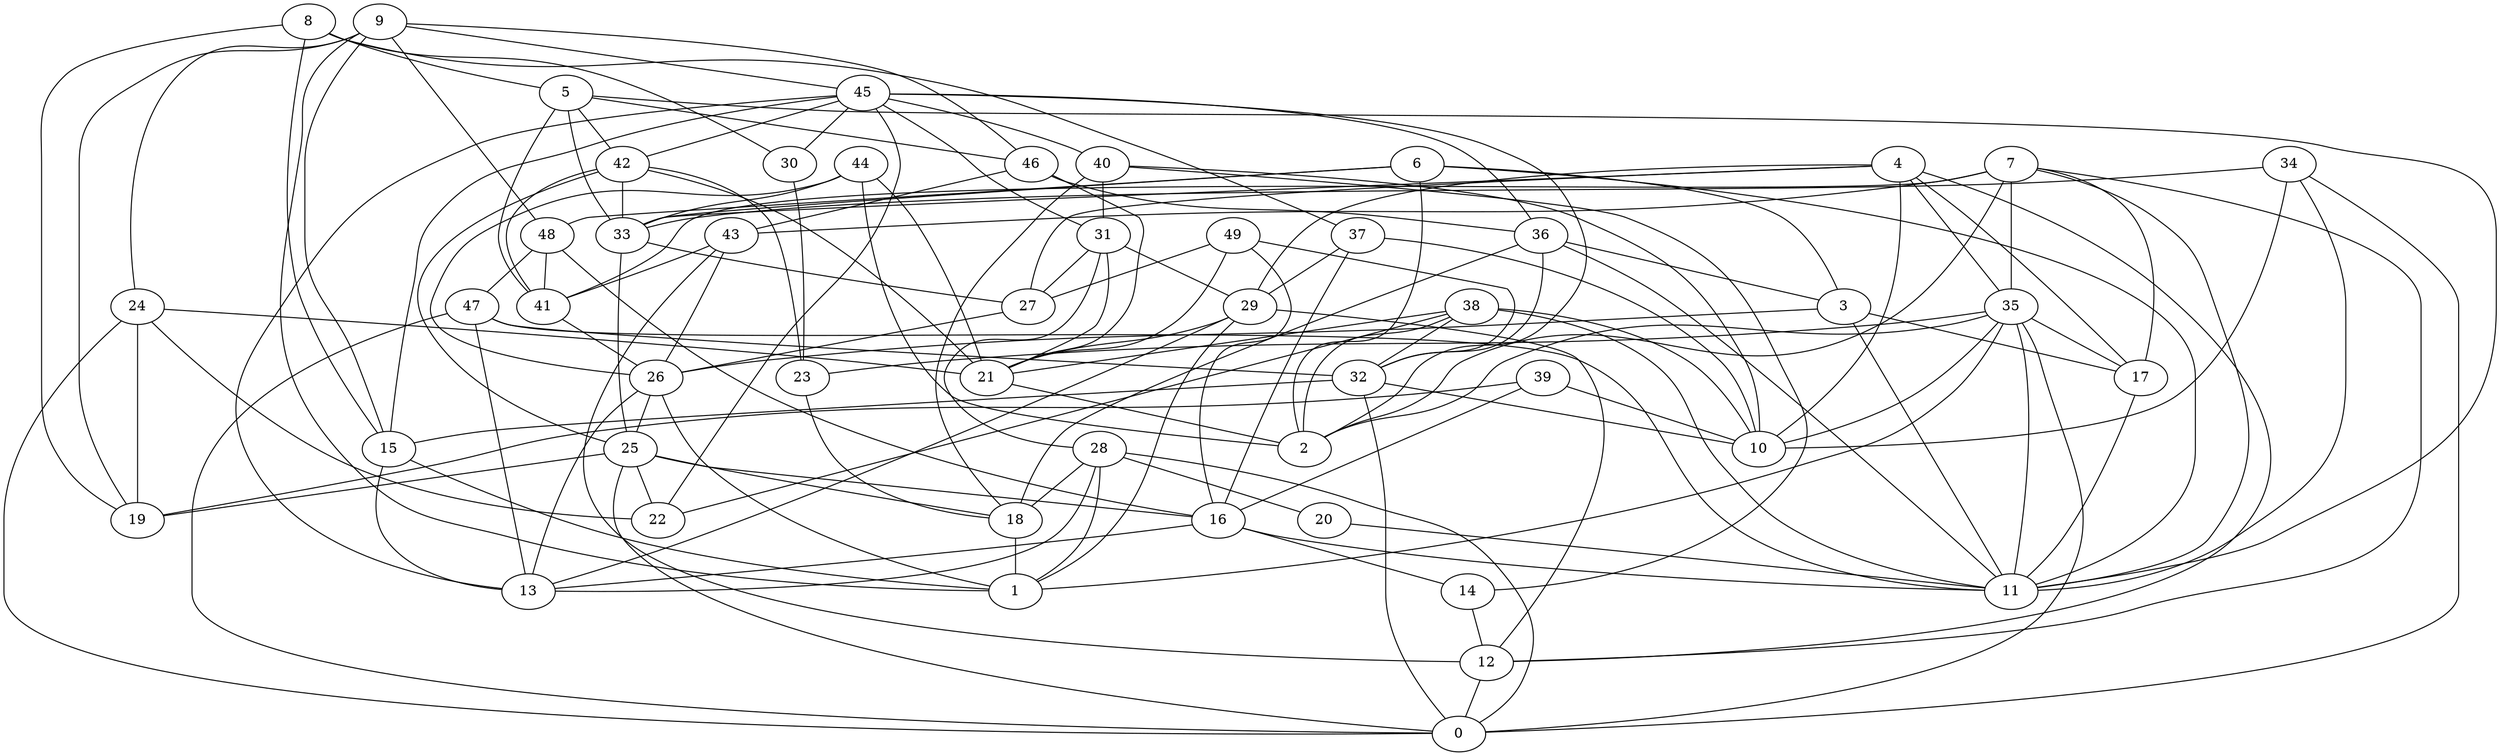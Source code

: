 digraph GG_graph {

subgraph G_graph {
edge [color = black]
"15" -> "1" [dir = none]
"15" -> "13" [dir = none]
"25" -> "19" [dir = none]
"25" -> "0" [dir = none]
"25" -> "18" [dir = none]
"25" -> "16" [dir = none]
"26" -> "1" [dir = none]
"26" -> "13" [dir = none]
"49" -> "21" [dir = none]
"49" -> "32" [dir = none]
"42" -> "41" [dir = none]
"42" -> "25" [dir = none]
"42" -> "33" [dir = none]
"42" -> "21" [dir = none]
"4" -> "33" [dir = none]
"4" -> "12" [dir = none]
"4" -> "10" [dir = none]
"5" -> "41" [dir = none]
"5" -> "46" [dir = none]
"5" -> "33" [dir = none]
"5" -> "42" [dir = none]
"46" -> "21" [dir = none]
"46" -> "36" [dir = none]
"48" -> "47" [dir = none]
"48" -> "41" [dir = none]
"28" -> "20" [dir = none]
"28" -> "1" [dir = none]
"28" -> "13" [dir = none]
"44" -> "33" [dir = none]
"44" -> "26" [dir = none]
"44" -> "2" [dir = none]
"29" -> "12" [dir = none]
"29" -> "13" [dir = none]
"29" -> "21" [dir = none]
"29" -> "1" [dir = none]
"37" -> "29" [dir = none]
"14" -> "12" [dir = none]
"34" -> "33" [dir = none]
"34" -> "10" [dir = none]
"34" -> "0" [dir = none]
"9" -> "24" [dir = none]
"9" -> "45" [dir = none]
"9" -> "19" [dir = none]
"9" -> "48" [dir = none]
"36" -> "11" [dir = none]
"36" -> "32" [dir = none]
"36" -> "3" [dir = none]
"36" -> "18" [dir = none]
"8" -> "19" [dir = none]
"8" -> "30" [dir = none]
"8" -> "37" [dir = none]
"38" -> "22" [dir = none]
"38" -> "11" [dir = none]
"38" -> "10" [dir = none]
"24" -> "19" [dir = none]
"24" -> "22" [dir = none]
"20" -> "11" [dir = none]
"39" -> "19" [dir = none]
"39" -> "16" [dir = none]
"40" -> "18" [dir = none]
"40" -> "14" [dir = none]
"7" -> "17" [dir = none]
"7" -> "11" [dir = none]
"7" -> "43" [dir = none]
"7" -> "35" [dir = none]
"6" -> "11" [dir = none]
"6" -> "48" [dir = none]
"6" -> "33" [dir = none]
"6" -> "3" [dir = none]
"6" -> "2" [dir = none]
"45" -> "15" [dir = none]
"45" -> "36" [dir = none]
"45" -> "30" [dir = none]
"45" -> "22" [dir = none]
"45" -> "13" [dir = none]
"45" -> "31" [dir = none]
"30" -> "23" [dir = none]
"3" -> "26" [dir = none]
"3" -> "11" [dir = none]
"3" -> "17" [dir = none]
"16" -> "13" [dir = none]
"16" -> "14" [dir = none]
"47" -> "32" [dir = none]
"47" -> "11" [dir = none]
"47" -> "0" [dir = none]
"27" -> "26" [dir = none]
"35" -> "17" [dir = none]
"35" -> "11" [dir = none]
"35" -> "1" [dir = none]
"35" -> "23" [dir = none]
"43" -> "26" [dir = none]
"43" -> "12" [dir = none]
"33" -> "25" [dir = none]
"33" -> "27" [dir = none]
"21" -> "2" [dir = none]
"23" -> "18" [dir = none]
"31" -> "27" [dir = none]
"31" -> "29" [dir = none]
"7" -> "12" [dir = none]
"31" -> "21" [dir = none]
"35" -> "10" [dir = none]
"41" -> "26" [dir = none]
"40" -> "31" [dir = none]
"39" -> "10" [dir = none]
"25" -> "22" [dir = none]
"18" -> "1" [dir = none]
"32" -> "10" [dir = none]
"16" -> "11" [dir = none]
"45" -> "40" [dir = none]
"42" -> "23" [dir = none]
"9" -> "15" [dir = none]
"26" -> "25" [dir = none]
"24" -> "0" [dir = none]
"48" -> "16" [dir = none]
"32" -> "15" [dir = none]
"4" -> "35" [dir = none]
"9" -> "46" [dir = none]
"8" -> "5" [dir = none]
"5" -> "11" [dir = none]
"40" -> "10" [dir = none]
"4" -> "29" [dir = none]
"45" -> "2" [dir = none]
"45" -> "42" [dir = none]
"35" -> "0" [dir = none]
"7" -> "41" [dir = none]
"37" -> "10" [dir = none]
"12" -> "0" [dir = none]
"28" -> "0" [dir = none]
"38" -> "21" [dir = none]
"37" -> "16" [dir = none]
"9" -> "1" [dir = none]
"34" -> "11" [dir = none]
"31" -> "28" [dir = none]
"46" -> "43" [dir = none]
"32" -> "0" [dir = none]
"17" -> "11" [dir = none]
"28" -> "18" [dir = none]
"8" -> "15" [dir = none]
"49" -> "27" [dir = none]
"38" -> "32" [dir = none]
"24" -> "21" [dir = none]
"4" -> "17" [dir = none]
"35" -> "2" [dir = none]
"49" -> "16" [dir = none]
"4" -> "27" [dir = none]
"7" -> "2" [dir = none]
"38" -> "2" [dir = none]
"47" -> "13" [dir = none]
"44" -> "21" [dir = none]
"43" -> "41" [dir = none]
}

}

